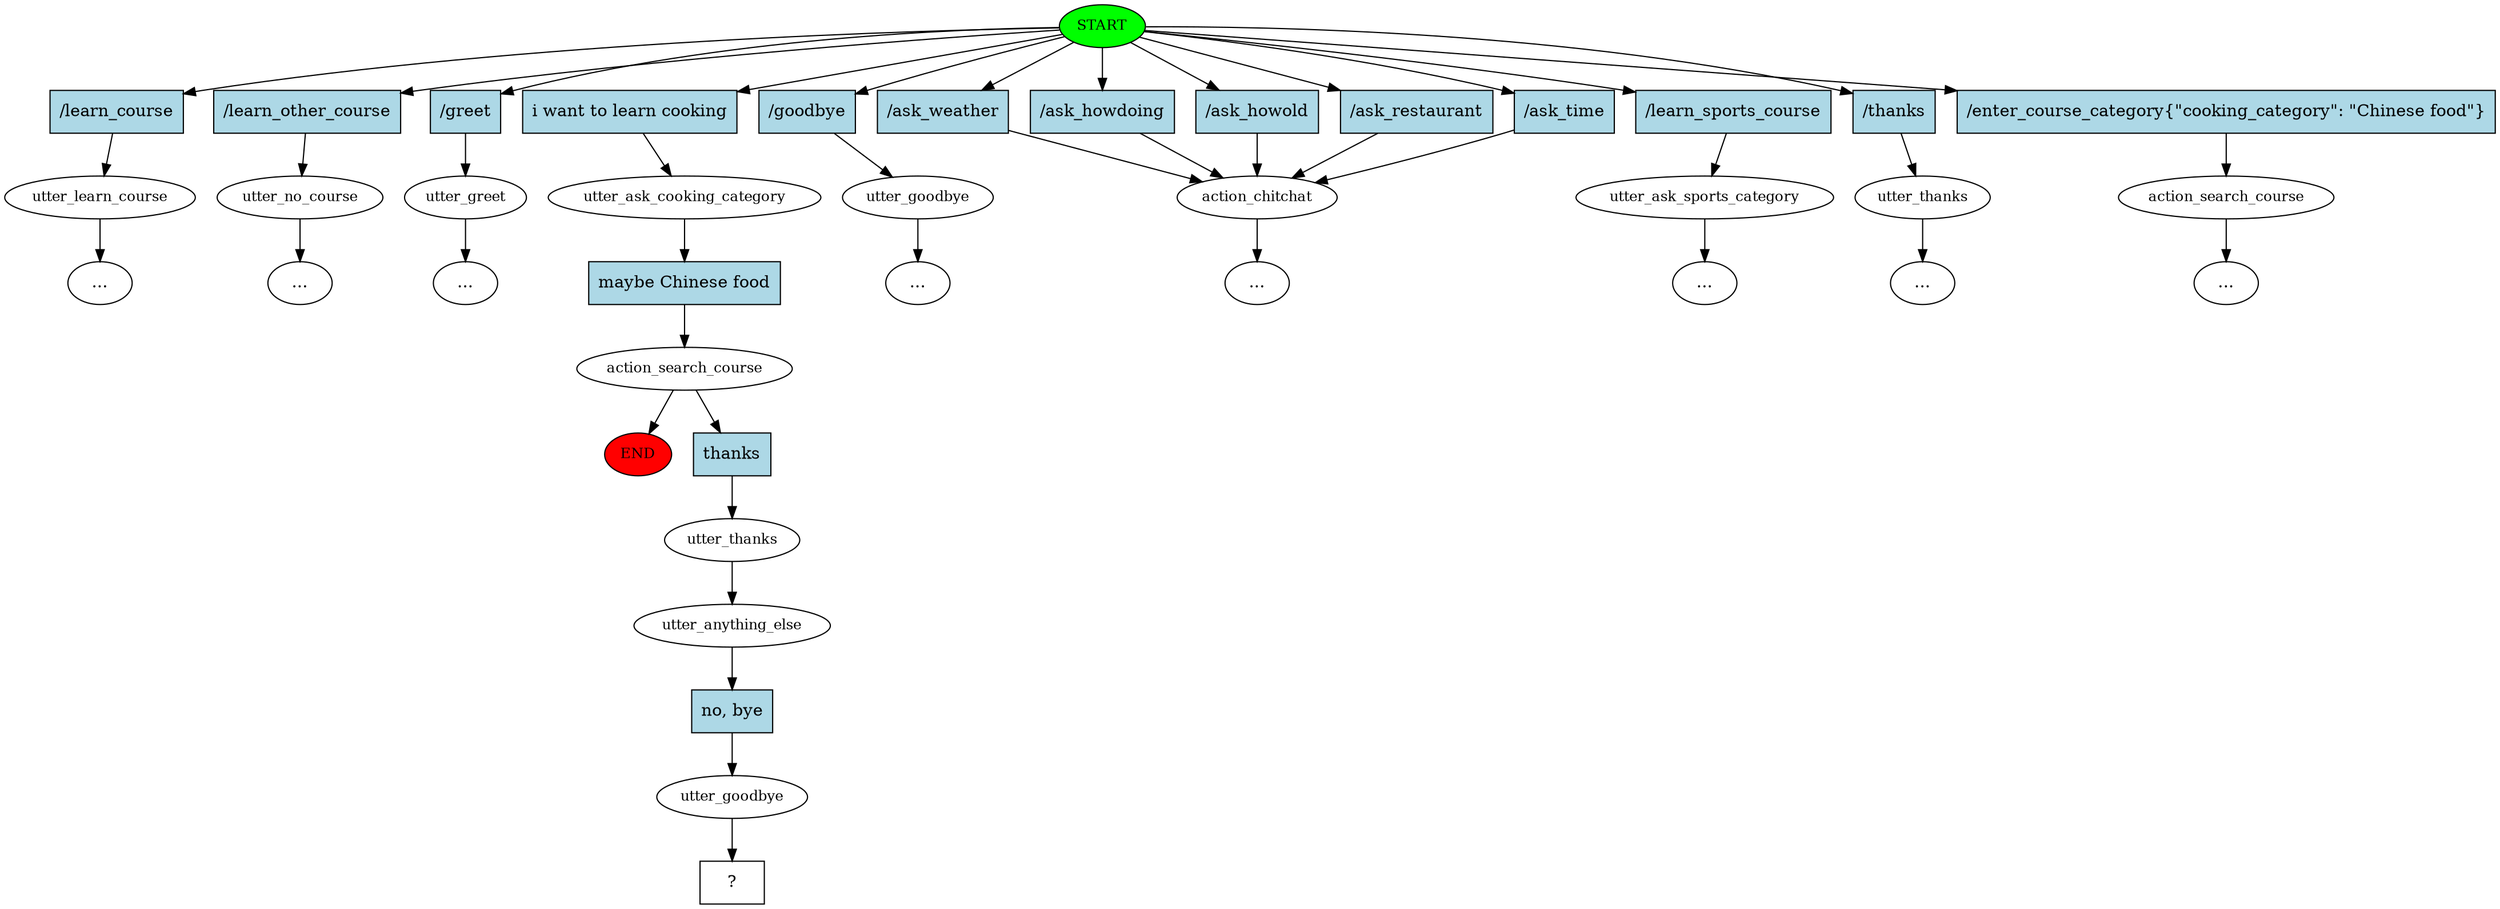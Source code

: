 digraph  {
0 [class="start active", fillcolor=green, fontsize=12, label=START, style=filled];
"-1" [class=end, fillcolor=red, fontsize=12, label=END, style=filled];
1 [class="", fontsize=12, label=utter_learn_course];
2 [class="", fontsize=12, label=utter_no_course];
"-6" [class=ellipsis, label="..."];
6 [class="", fontsize=12, label=utter_greet];
9 [class=active, fontsize=12, label=utter_ask_cooking_category];
10 [class=active, fontsize=12, label=action_search_course];
12 [class="", fontsize=12, label=utter_goodbye];
"-12" [class=ellipsis, label="..."];
13 [class="", fontsize=12, label=action_chitchat];
"-17" [class=ellipsis, label="..."];
19 [class="", fontsize=12, label=utter_ask_sports_category];
"-19" [class=ellipsis, label="..."];
"-44" [class=ellipsis, label="..."];
45 [class="", fontsize=12, label=utter_thanks];
"-45" [class=ellipsis, label="..."];
"-46" [class=ellipsis, label="..."];
47 [class="", fontsize=12, label=action_search_course];
"-47" [class=ellipsis, label="..."];
50 [class=active, fontsize=12, label=utter_thanks];
51 [class=active, fontsize=12, label=utter_anything_else];
52 [class=active, fontsize=12, label=utter_goodbye];
53 [class="intent dashed active", label="  ?  ", shape=rect];
54 [class=intent, fillcolor=lightblue, label="/learn_course", shape=rect, style=filled];
55 [class=intent, fillcolor=lightblue, label="/learn_other_course", shape=rect, style=filled];
56 [class=intent, fillcolor=lightblue, label="/greet", shape=rect, style=filled];
57 [class="intent active", fillcolor=lightblue, label="i want to learn cooking", shape=rect, style=filled];
58 [class=intent, fillcolor=lightblue, label="/goodbye", shape=rect, style=filled];
59 [class=intent, fillcolor=lightblue, label="/ask_weather", shape=rect, style=filled];
60 [class=intent, fillcolor=lightblue, label="/ask_howdoing", shape=rect, style=filled];
61 [class=intent, fillcolor=lightblue, label="/ask_howold", shape=rect, style=filled];
62 [class=intent, fillcolor=lightblue, label="/ask_restaurant", shape=rect, style=filled];
63 [class=intent, fillcolor=lightblue, label="/ask_time", shape=rect, style=filled];
64 [class=intent, fillcolor=lightblue, label="/learn_sports_course", shape=rect, style=filled];
65 [class=intent, fillcolor=lightblue, label="/thanks", shape=rect, style=filled];
66 [class=intent, fillcolor=lightblue, label="/enter_course_category{\"cooking_category\": \"Chinese food\"}", shape=rect, style=filled];
67 [class="intent active", fillcolor=lightblue, label="maybe Chinese food", shape=rect, style=filled];
68 [class="intent active", fillcolor=lightblue, label=thanks, shape=rect, style=filled];
69 [class="intent active", fillcolor=lightblue, label="no, bye", shape=rect, style=filled];
0 -> 54  [class="", key=0];
0 -> 55  [class="", key=0];
0 -> 56  [class="", key=0];
0 -> 57  [class=active, key=0];
0 -> 58  [class="", key=0];
0 -> 59  [class="", key=0];
0 -> 60  [class="", key=0];
0 -> 61  [class="", key=0];
0 -> 62  [class="", key=0];
0 -> 63  [class="", key=0];
0 -> 64  [class="", key=0];
0 -> 65  [class="", key=0];
0 -> 66  [class="", key=0];
1 -> "-46"  [class="", key=NONE, label=""];
2 -> "-6"  [class="", key=NONE, label=""];
6 -> "-44"  [class="", key=NONE, label=""];
9 -> 67  [class=active, key=0];
10 -> "-1"  [class="", key=NONE, label=""];
10 -> 68  [class=active, key=0];
12 -> "-12"  [class="", key=NONE, label=""];
13 -> "-17"  [class="", key=NONE, label=""];
19 -> "-19"  [class="", key=NONE, label=""];
45 -> "-45"  [class="", key=NONE, label=""];
47 -> "-47"  [class="", key=NONE, label=""];
50 -> 51  [class=active, key=NONE, label=""];
51 -> 69  [class=active, key=0];
52 -> 53  [class=active, key=NONE, label=""];
54 -> 1  [class="", key=0];
55 -> 2  [class="", key=0];
56 -> 6  [class="", key=0];
57 -> 9  [class=active, key=0];
58 -> 12  [class="", key=0];
59 -> 13  [class="", key=0];
60 -> 13  [class="", key=0];
61 -> 13  [class="", key=0];
62 -> 13  [class="", key=0];
63 -> 13  [class="", key=0];
64 -> 19  [class="", key=0];
65 -> 45  [class="", key=0];
66 -> 47  [class="", key=0];
67 -> 10  [class=active, key=0];
68 -> 50  [class=active, key=0];
69 -> 52  [class=active, key=0];
}
